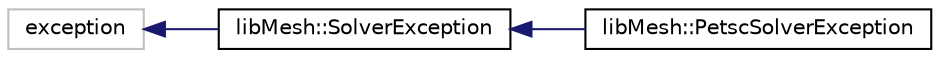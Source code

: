 digraph "Graphical Class Hierarchy"
{
  edge [fontname="Helvetica",fontsize="10",labelfontname="Helvetica",labelfontsize="10"];
  node [fontname="Helvetica",fontsize="10",shape=record];
  rankdir="LR";
  Node1 [label="exception",height=0.2,width=0.4,color="grey75", fillcolor="white", style="filled"];
  Node1 -> Node2 [dir="back",color="midnightblue",fontsize="10",style="solid",fontname="Helvetica"];
  Node2 [label="libMesh::SolverException",height=0.2,width=0.4,color="black", fillcolor="white", style="filled",URL="$classlibMesh_1_1SolverException.html"];
  Node2 -> Node3 [dir="back",color="midnightblue",fontsize="10",style="solid",fontname="Helvetica"];
  Node3 [label="libMesh::PetscSolverException",height=0.2,width=0.4,color="black", fillcolor="white", style="filled",URL="$classlibMesh_1_1PetscSolverException.html"];
}
